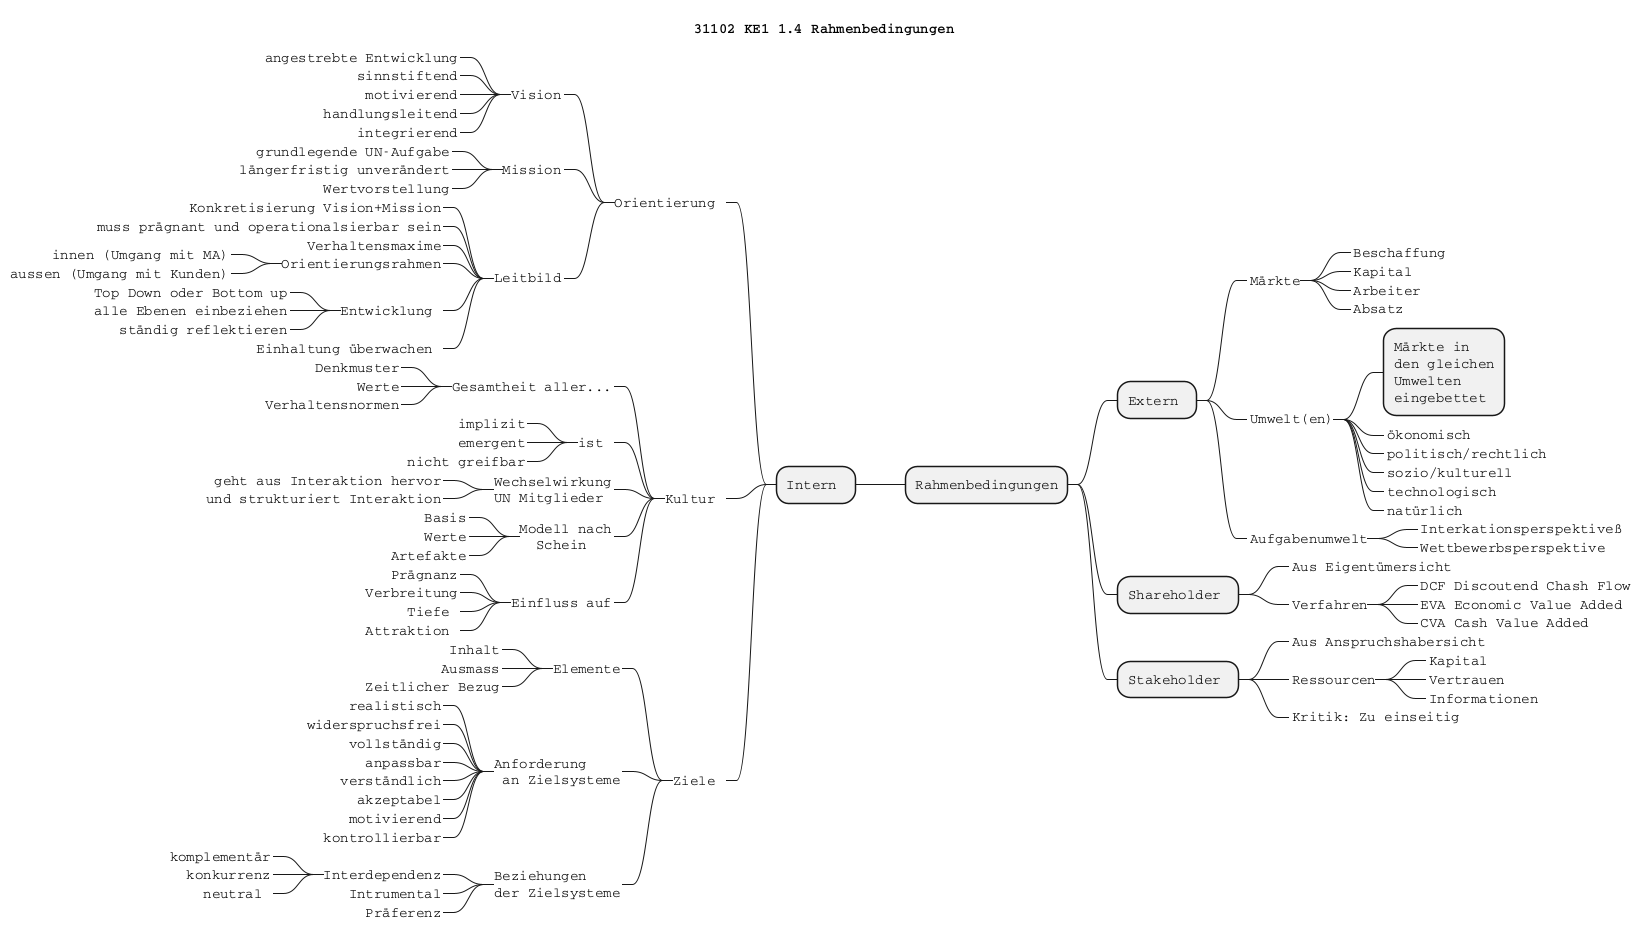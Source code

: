 @startmindmap
skinparam defaultFontName Courier
title 31102 KE1 1.4 Rahmenbedingungen


+ Rahmenbedingungen
-- Intern 
---_ Orientierung 
----_ Vision
-----_ angestrebte Entwicklung
-----_ sinnstiftend
-----_ motivierend
-----_ handlungsleitend
-----_ integrierend





----_ Mission
-----_ grundlegende UN-Aufgabe
-----_ längerfristig unverändert
-----_ Wertvorstellung

----_ Leitbild
-----_ Konkretisierung Vision+Mission
-----_ muss prägnant und operationalsierbar sein
-----_ Verhaltensmaxime
-----_ Orientierungsrahmen
------_ innen (Umgang mit MA)
------_ aussen (Umgang mit Kunden)
-----_ Entwicklung 
------_ Top Down oder Bottom up
------_ alle Ebenen einbeziehen
------_ ständig reflektieren
-----_ Einhaltung überwachen 




---_ Kultur 
----_ Gesamtheit aller...
-----_ Denkmuster
-----_ Werte
-----_ Verhaltensnormen
----_ ist 
-----_ implizit
-----_ emergent
-----_ nicht greifbar
----_ Wechselwirkung\nUN Mitglieder
-----_ geht aus Interaktion hervor
-----_ und strukturiert Interaktion
----_ Modell nach\n🥼 Schein
-----_ Basis
-----_ Werte
-----_ Artefakte
----_ Einfluss auf
-----_ Prägnanz
-----_ Verbreitung
-----_ Tiefe 
-----_ Attraktion 


---_ Ziele 
----_ Elemente
-----_ Inhalt
-----_ Ausmass
-----_ Zeitlicher Bezug
----_ Anforderung\n an Zielsysteme
-----_ realistisch
-----_ widerspruchsfrei
-----_ vollständig
-----_ anpassbar
-----_ verständlich
-----_ akzeptabel
-----_ motivierend
-----_ kontrollierbar




----_ Beziehungen\nder Zielsysteme
-----_ Interdependenz
------_ komplementär
------_ konkurrenz
------_ neutral 

-----_ Intrumental
-----_ Präferenz


++ Extern 
+++_ Märkte
++++_ Beschaffung
++++_ Kapital
++++_ Arbeiter
++++_ Absatz 

+++_ Umwelt(en)
++++ Märkte in\nden gleichen\nUmwelten\neingebettet
++++_ ökonomisch
++++_ politisch/rechtlich
++++_ sozio/kulturell
++++_ technologisch
++++_ natürlich

+++_ Aufgabenumwelt
++++_ Interkationsperspektiveß
++++_ Wettbewerbsperspektive 


++ Shareholder 
+++_ Aus Eigentümersicht
+++_ Verfahren
++++_ DCF Discoutend Chash Flow 
++++_ EVA Economic Value Added
++++_ CVA Cash Value Added


++ Stakeholder 
+++_ Aus Anspruchshabersicht
+++_ Ressourcen
++++_ Kapital
++++_ Vertrauen
++++_ Informationen
+++_ Kritik: Zu einseitig
@endmindmap
